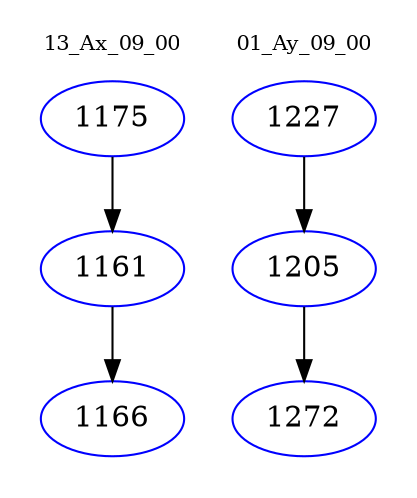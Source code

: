 digraph{
subgraph cluster_0 {
color = white
label = "13_Ax_09_00";
fontsize=10;
T0_1175 [label="1175", color="blue"]
T0_1175 -> T0_1161 [color="black"]
T0_1161 [label="1161", color="blue"]
T0_1161 -> T0_1166 [color="black"]
T0_1166 [label="1166", color="blue"]
}
subgraph cluster_1 {
color = white
label = "01_Ay_09_00";
fontsize=10;
T1_1227 [label="1227", color="blue"]
T1_1227 -> T1_1205 [color="black"]
T1_1205 [label="1205", color="blue"]
T1_1205 -> T1_1272 [color="black"]
T1_1272 [label="1272", color="blue"]
}
}
